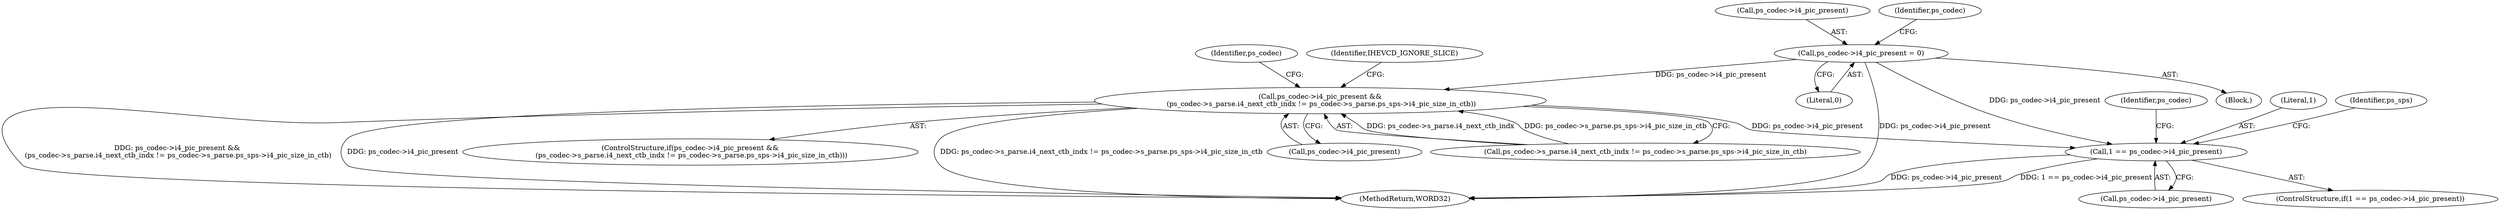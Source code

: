 digraph "0_Android_87fb7909c49e6a4510ba86ace1ffc83459c7e1b9@pointer" {
"1000770" [label="(Call,ps_codec->i4_pic_present = 0)"];
"1000989" [label="(Call,ps_codec->i4_pic_present &&\n (ps_codec->s_parse.i4_next_ctb_indx != ps_codec->s_parse.ps_sps->i4_pic_size_in_ctb))"];
"1001235" [label="(Call,1 == ps_codec->i4_pic_present)"];
"1000145" [label="(Block,)"];
"1001903" [label="(MethodReturn,WORD32)"];
"1000988" [label="(ControlStructure,if(ps_codec->i4_pic_present &&\n (ps_codec->s_parse.i4_next_ctb_indx != ps_codec->s_parse.ps_sps->i4_pic_size_in_ctb)))"];
"1000771" [label="(Call,ps_codec->i4_pic_present)"];
"1001821" [label="(Identifier,ps_codec)"];
"1001012" [label="(Identifier,ps_codec)"];
"1001087" [label="(Identifier,IHEVCD_IGNORE_SLICE)"];
"1001236" [label="(Literal,1)"];
"1001244" [label="(Identifier,ps_sps)"];
"1000989" [label="(Call,ps_codec->i4_pic_present &&\n (ps_codec->s_parse.i4_next_ctb_indx != ps_codec->s_parse.ps_sps->i4_pic_size_in_ctb))"];
"1001234" [label="(ControlStructure,if(1 == ps_codec->i4_pic_present))"];
"1000774" [label="(Literal,0)"];
"1001237" [label="(Call,ps_codec->i4_pic_present)"];
"1000993" [label="(Call,ps_codec->s_parse.i4_next_ctb_indx != ps_codec->s_parse.ps_sps->i4_pic_size_in_ctb)"];
"1001235" [label="(Call,1 == ps_codec->i4_pic_present)"];
"1000770" [label="(Call,ps_codec->i4_pic_present = 0)"];
"1000777" [label="(Identifier,ps_codec)"];
"1000990" [label="(Call,ps_codec->i4_pic_present)"];
"1000770" -> "1000145"  [label="AST: "];
"1000770" -> "1000774"  [label="CFG: "];
"1000771" -> "1000770"  [label="AST: "];
"1000774" -> "1000770"  [label="AST: "];
"1000777" -> "1000770"  [label="CFG: "];
"1000770" -> "1001903"  [label="DDG: ps_codec->i4_pic_present"];
"1000770" -> "1000989"  [label="DDG: ps_codec->i4_pic_present"];
"1000770" -> "1001235"  [label="DDG: ps_codec->i4_pic_present"];
"1000989" -> "1000988"  [label="AST: "];
"1000989" -> "1000990"  [label="CFG: "];
"1000989" -> "1000993"  [label="CFG: "];
"1000990" -> "1000989"  [label="AST: "];
"1000993" -> "1000989"  [label="AST: "];
"1001012" -> "1000989"  [label="CFG: "];
"1001087" -> "1000989"  [label="CFG: "];
"1000989" -> "1001903"  [label="DDG: ps_codec->s_parse.i4_next_ctb_indx != ps_codec->s_parse.ps_sps->i4_pic_size_in_ctb"];
"1000989" -> "1001903"  [label="DDG: ps_codec->i4_pic_present &&\n (ps_codec->s_parse.i4_next_ctb_indx != ps_codec->s_parse.ps_sps->i4_pic_size_in_ctb)"];
"1000989" -> "1001903"  [label="DDG: ps_codec->i4_pic_present"];
"1000993" -> "1000989"  [label="DDG: ps_codec->s_parse.i4_next_ctb_indx"];
"1000993" -> "1000989"  [label="DDG: ps_codec->s_parse.ps_sps->i4_pic_size_in_ctb"];
"1000989" -> "1001235"  [label="DDG: ps_codec->i4_pic_present"];
"1001235" -> "1001234"  [label="AST: "];
"1001235" -> "1001237"  [label="CFG: "];
"1001236" -> "1001235"  [label="AST: "];
"1001237" -> "1001235"  [label="AST: "];
"1001244" -> "1001235"  [label="CFG: "];
"1001821" -> "1001235"  [label="CFG: "];
"1001235" -> "1001903"  [label="DDG: ps_codec->i4_pic_present"];
"1001235" -> "1001903"  [label="DDG: 1 == ps_codec->i4_pic_present"];
}
